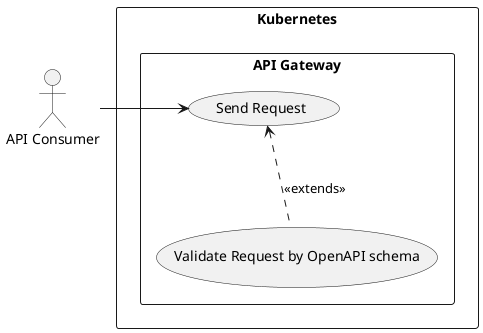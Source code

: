 @startuml

actor "API Consumer" as consumer

rectangle "Kubernetes" as K8s {
  rectangle "API Gateway" as System {
    usecase "Send Request" as uc1
    usecase "Validate Request by OpenAPI schema" as uc2
  }
}

consumer -R-> uc1
uc1 <.. uc2 : <<extends>>

@enduml
